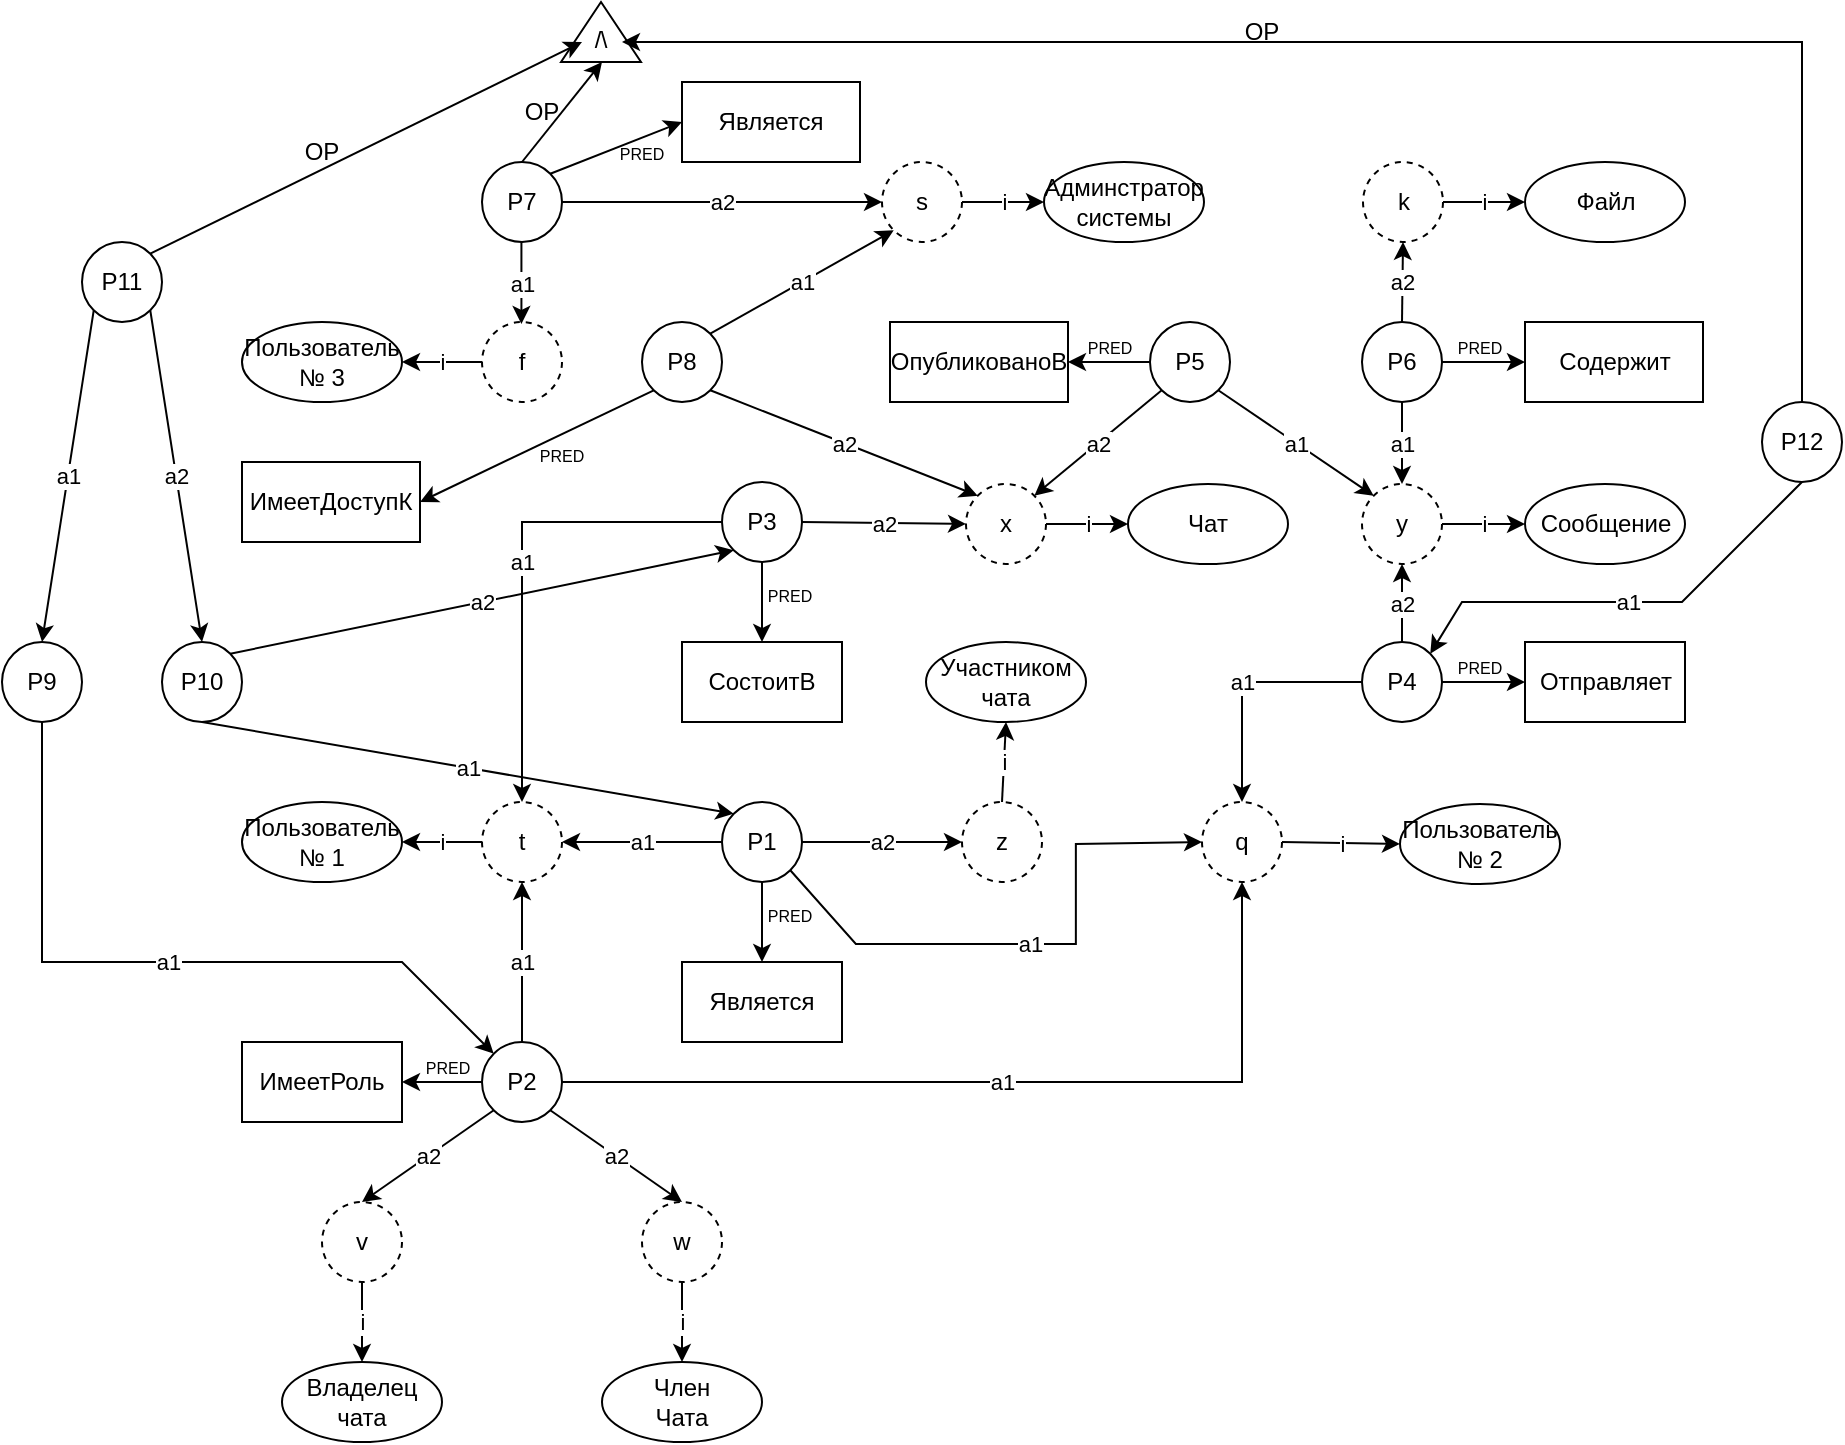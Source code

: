 <mxfile version="24.6.4" type="github">
  <diagram name="Страница — 1" id="cL5zYSq91LqEgFXlHr-6">
    <mxGraphModel dx="1815" dy="1712" grid="1" gridSize="10" guides="1" tooltips="1" connect="1" arrows="1" fold="1" page="1" pageScale="1" pageWidth="827" pageHeight="1169" math="0" shadow="0">
      <root>
        <mxCell id="0" />
        <mxCell id="1" parent="0" />
        <mxCell id="UkgyCMBPWVlgfMoJ2rd4-1" value="Пользователь&lt;br&gt;№ 1" style="ellipse;whiteSpace=wrap;html=1;" vertex="1" parent="1">
          <mxGeometry x="-520" y="-650" width="80" height="40" as="geometry" />
        </mxCell>
        <mxCell id="UkgyCMBPWVlgfMoJ2rd4-2" value="" style="endArrow=classic;html=1;rounded=0;entryX=1;entryY=0.5;entryDx=0;entryDy=0;exitX=0;exitY=0.5;exitDx=0;exitDy=0;" edge="1" parent="1" source="UkgyCMBPWVlgfMoJ2rd4-4" target="UkgyCMBPWVlgfMoJ2rd4-1">
          <mxGeometry relative="1" as="geometry">
            <mxPoint x="-460" y="-590" as="sourcePoint" />
            <mxPoint x="-360" y="-590" as="targetPoint" />
          </mxGeometry>
        </mxCell>
        <mxCell id="UkgyCMBPWVlgfMoJ2rd4-3" value="i" style="edgeLabel;resizable=0;html=1;;align=center;verticalAlign=middle;" connectable="0" vertex="1" parent="UkgyCMBPWVlgfMoJ2rd4-2">
          <mxGeometry relative="1" as="geometry" />
        </mxCell>
        <mxCell id="UkgyCMBPWVlgfMoJ2rd4-4" value="t" style="ellipse;whiteSpace=wrap;html=1;align=center;dashed=1;" vertex="1" parent="1">
          <mxGeometry x="-400" y="-650" width="40" height="40" as="geometry" />
        </mxCell>
        <mxCell id="UkgyCMBPWVlgfMoJ2rd4-5" value="P1" style="ellipse;whiteSpace=wrap;html=1;" vertex="1" parent="1">
          <mxGeometry x="-280" y="-650" width="40" height="40" as="geometry" />
        </mxCell>
        <mxCell id="UkgyCMBPWVlgfMoJ2rd4-6" value="Является" style="rounded=0;whiteSpace=wrap;html=1;" vertex="1" parent="1">
          <mxGeometry x="-300" y="-570" width="80" height="40" as="geometry" />
        </mxCell>
        <mxCell id="UkgyCMBPWVlgfMoJ2rd4-7" value="" style="endArrow=classic;html=1;rounded=0;" edge="1" parent="1">
          <mxGeometry width="50" height="50" relative="1" as="geometry">
            <mxPoint x="-260" y="-610" as="sourcePoint" />
            <mxPoint x="-260" y="-570" as="targetPoint" />
          </mxGeometry>
        </mxCell>
        <mxCell id="UkgyCMBPWVlgfMoJ2rd4-8" value="&lt;font style=&quot;font-size: 8px;&quot;&gt;PRED&lt;/font&gt;" style="text;html=1;align=center;verticalAlign=middle;whiteSpace=wrap;rounded=0;" vertex="1" parent="1">
          <mxGeometry x="-276" y="-609" width="60" height="30" as="geometry" />
        </mxCell>
        <mxCell id="UkgyCMBPWVlgfMoJ2rd4-9" value="Участником чата" style="ellipse;whiteSpace=wrap;html=1;" vertex="1" parent="1">
          <mxGeometry x="-178" y="-730" width="80" height="40" as="geometry" />
        </mxCell>
        <mxCell id="UkgyCMBPWVlgfMoJ2rd4-10" value="" style="endArrow=classic;html=1;rounded=0;exitX=0.5;exitY=0;exitDx=0;exitDy=0;entryX=0.5;entryY=1;entryDx=0;entryDy=0;" edge="1" parent="1" source="UkgyCMBPWVlgfMoJ2rd4-12" target="UkgyCMBPWVlgfMoJ2rd4-9">
          <mxGeometry relative="1" as="geometry">
            <mxPoint x="18.5" y="-580" as="sourcePoint" />
            <mxPoint x="-50" y="-630" as="targetPoint" />
          </mxGeometry>
        </mxCell>
        <mxCell id="UkgyCMBPWVlgfMoJ2rd4-11" value="i" style="edgeLabel;resizable=0;html=1;;align=center;verticalAlign=middle;" connectable="0" vertex="1" parent="UkgyCMBPWVlgfMoJ2rd4-10">
          <mxGeometry relative="1" as="geometry" />
        </mxCell>
        <mxCell id="UkgyCMBPWVlgfMoJ2rd4-12" value="z" style="ellipse;whiteSpace=wrap;html=1;align=center;dashed=1;" vertex="1" parent="1">
          <mxGeometry x="-160" y="-650" width="40" height="40" as="geometry" />
        </mxCell>
        <mxCell id="UkgyCMBPWVlgfMoJ2rd4-13" value="" style="endArrow=classic;html=1;rounded=0;entryX=1;entryY=0.5;entryDx=0;entryDy=0;exitX=0;exitY=0.5;exitDx=0;exitDy=0;" edge="1" parent="1" source="UkgyCMBPWVlgfMoJ2rd4-5">
          <mxGeometry relative="1" as="geometry">
            <mxPoint x="-325" y="-670" as="sourcePoint" />
            <mxPoint x="-360" y="-630" as="targetPoint" />
            <Array as="points" />
          </mxGeometry>
        </mxCell>
        <mxCell id="UkgyCMBPWVlgfMoJ2rd4-14" value="a1" style="edgeLabel;resizable=0;html=1;;align=center;verticalAlign=middle;" connectable="0" vertex="1" parent="UkgyCMBPWVlgfMoJ2rd4-13">
          <mxGeometry relative="1" as="geometry" />
        </mxCell>
        <mxCell id="UkgyCMBPWVlgfMoJ2rd4-15" value="" style="endArrow=classic;html=1;rounded=0;entryX=0;entryY=0.5;entryDx=0;entryDy=0;exitX=1;exitY=0.5;exitDx=0;exitDy=0;" edge="1" parent="1" source="UkgyCMBPWVlgfMoJ2rd4-5" target="UkgyCMBPWVlgfMoJ2rd4-12">
          <mxGeometry relative="1" as="geometry">
            <mxPoint x="-240" y="-610" as="sourcePoint" />
            <mxPoint x="-160" y="-610" as="targetPoint" />
          </mxGeometry>
        </mxCell>
        <mxCell id="UkgyCMBPWVlgfMoJ2rd4-16" value="a2" style="edgeLabel;resizable=0;html=1;;align=center;verticalAlign=middle;" connectable="0" vertex="1" parent="UkgyCMBPWVlgfMoJ2rd4-15">
          <mxGeometry relative="1" as="geometry" />
        </mxCell>
        <mxCell id="UkgyCMBPWVlgfMoJ2rd4-17" value="P2" style="ellipse;whiteSpace=wrap;html=1;" vertex="1" parent="1">
          <mxGeometry x="-400" y="-530" width="40" height="40" as="geometry" />
        </mxCell>
        <mxCell id="UkgyCMBPWVlgfMoJ2rd4-18" value="ИмеетРоль" style="rounded=0;whiteSpace=wrap;html=1;" vertex="1" parent="1">
          <mxGeometry x="-520" y="-530" width="80" height="40" as="geometry" />
        </mxCell>
        <mxCell id="UkgyCMBPWVlgfMoJ2rd4-19" value="" style="endArrow=classic;html=1;rounded=0;exitX=0;exitY=0.5;exitDx=0;exitDy=0;entryX=1;entryY=0.5;entryDx=0;entryDy=0;" edge="1" parent="1" source="UkgyCMBPWVlgfMoJ2rd4-17" target="UkgyCMBPWVlgfMoJ2rd4-18">
          <mxGeometry width="50" height="50" relative="1" as="geometry">
            <mxPoint x="-420" y="-419" as="sourcePoint" />
            <mxPoint x="-420" y="-379" as="targetPoint" />
          </mxGeometry>
        </mxCell>
        <mxCell id="UkgyCMBPWVlgfMoJ2rd4-20" value="&lt;font style=&quot;font-size: 8px;&quot;&gt;PRED&lt;/font&gt;" style="text;html=1;align=center;verticalAlign=middle;whiteSpace=wrap;rounded=0;" vertex="1" parent="1">
          <mxGeometry x="-447" y="-533" width="60" height="30" as="geometry" />
        </mxCell>
        <mxCell id="UkgyCMBPWVlgfMoJ2rd4-21" value="" style="endArrow=classic;html=1;rounded=0;entryX=0.5;entryY=1;entryDx=0;entryDy=0;exitX=0.5;exitY=0;exitDx=0;exitDy=0;" edge="1" parent="1" source="UkgyCMBPWVlgfMoJ2rd4-17" target="UkgyCMBPWVlgfMoJ2rd4-4">
          <mxGeometry relative="1" as="geometry">
            <mxPoint x="-307" y="-470.42" as="sourcePoint" />
            <mxPoint x="-387" y="-470.42" as="targetPoint" />
            <Array as="points" />
          </mxGeometry>
        </mxCell>
        <mxCell id="UkgyCMBPWVlgfMoJ2rd4-22" value="a1" style="edgeLabel;resizable=0;html=1;;align=center;verticalAlign=middle;" connectable="0" vertex="1" parent="UkgyCMBPWVlgfMoJ2rd4-21">
          <mxGeometry relative="1" as="geometry" />
        </mxCell>
        <mxCell id="UkgyCMBPWVlgfMoJ2rd4-23" value="Владелец&lt;br&gt;чата" style="ellipse;whiteSpace=wrap;html=1;" vertex="1" parent="1">
          <mxGeometry x="-500" y="-370" width="80" height="40" as="geometry" />
        </mxCell>
        <mxCell id="UkgyCMBPWVlgfMoJ2rd4-24" value="" style="endArrow=classic;html=1;rounded=0;exitX=0.5;exitY=1;exitDx=0;exitDy=0;entryX=0.5;entryY=0;entryDx=0;entryDy=0;" edge="1" parent="1" source="UkgyCMBPWVlgfMoJ2rd4-26" target="UkgyCMBPWVlgfMoJ2rd4-23">
          <mxGeometry relative="1" as="geometry">
            <mxPoint x="-59" y="-340" as="sourcePoint" />
            <mxPoint x="-319" y="-390" as="targetPoint" />
          </mxGeometry>
        </mxCell>
        <mxCell id="UkgyCMBPWVlgfMoJ2rd4-25" value="i" style="edgeLabel;resizable=0;html=1;;align=center;verticalAlign=middle;" connectable="0" vertex="1" parent="UkgyCMBPWVlgfMoJ2rd4-24">
          <mxGeometry relative="1" as="geometry" />
        </mxCell>
        <mxCell id="UkgyCMBPWVlgfMoJ2rd4-26" value="v" style="ellipse;whiteSpace=wrap;html=1;align=center;dashed=1;" vertex="1" parent="1">
          <mxGeometry x="-480" y="-450" width="40" height="40" as="geometry" />
        </mxCell>
        <mxCell id="UkgyCMBPWVlgfMoJ2rd4-27" value="" style="endArrow=classic;html=1;rounded=0;entryX=0.5;entryY=0;entryDx=0;entryDy=0;exitX=0;exitY=1;exitDx=0;exitDy=0;" edge="1" parent="1" source="UkgyCMBPWVlgfMoJ2rd4-17" target="UkgyCMBPWVlgfMoJ2rd4-26">
          <mxGeometry relative="1" as="geometry">
            <mxPoint x="-370" y="-480" as="sourcePoint" />
            <mxPoint x="-150" y="-490" as="targetPoint" />
          </mxGeometry>
        </mxCell>
        <mxCell id="UkgyCMBPWVlgfMoJ2rd4-28" value="a2" style="edgeLabel;resizable=0;html=1;;align=center;verticalAlign=middle;" connectable="0" vertex="1" parent="UkgyCMBPWVlgfMoJ2rd4-27">
          <mxGeometry relative="1" as="geometry" />
        </mxCell>
        <mxCell id="UkgyCMBPWVlgfMoJ2rd4-29" value="P3" style="ellipse;whiteSpace=wrap;html=1;" vertex="1" parent="1">
          <mxGeometry x="-280" y="-810" width="40" height="40" as="geometry" />
        </mxCell>
        <mxCell id="UkgyCMBPWVlgfMoJ2rd4-30" value="СостоитВ" style="rounded=0;whiteSpace=wrap;html=1;" vertex="1" parent="1">
          <mxGeometry x="-300" y="-730" width="80" height="40" as="geometry" />
        </mxCell>
        <mxCell id="UkgyCMBPWVlgfMoJ2rd4-31" value="" style="endArrow=classic;html=1;rounded=0;" edge="1" parent="1">
          <mxGeometry width="50" height="50" relative="1" as="geometry">
            <mxPoint x="-260" y="-770" as="sourcePoint" />
            <mxPoint x="-260" y="-730" as="targetPoint" />
          </mxGeometry>
        </mxCell>
        <mxCell id="UkgyCMBPWVlgfMoJ2rd4-32" value="&lt;font style=&quot;font-size: 8px;&quot;&gt;PRED&lt;/font&gt;" style="text;html=1;align=center;verticalAlign=middle;whiteSpace=wrap;rounded=0;" vertex="1" parent="1">
          <mxGeometry x="-276" y="-769" width="60" height="30" as="geometry" />
        </mxCell>
        <mxCell id="UkgyCMBPWVlgfMoJ2rd4-33" value="Чат" style="ellipse;whiteSpace=wrap;html=1;" vertex="1" parent="1">
          <mxGeometry x="-77" y="-809" width="80" height="40" as="geometry" />
        </mxCell>
        <mxCell id="UkgyCMBPWVlgfMoJ2rd4-34" value="" style="endArrow=classic;html=1;rounded=0;exitX=1;exitY=0.5;exitDx=0;exitDy=0;" edge="1" parent="1" source="UkgyCMBPWVlgfMoJ2rd4-36">
          <mxGeometry relative="1" as="geometry">
            <mxPoint x="183" y="-739" as="sourcePoint" />
            <mxPoint x="-77" y="-789" as="targetPoint" />
          </mxGeometry>
        </mxCell>
        <mxCell id="UkgyCMBPWVlgfMoJ2rd4-35" value="i" style="edgeLabel;resizable=0;html=1;;align=center;verticalAlign=middle;" connectable="0" vertex="1" parent="UkgyCMBPWVlgfMoJ2rd4-34">
          <mxGeometry relative="1" as="geometry" />
        </mxCell>
        <mxCell id="UkgyCMBPWVlgfMoJ2rd4-36" value="x" style="ellipse;whiteSpace=wrap;html=1;align=center;dashed=1;" vertex="1" parent="1">
          <mxGeometry x="-158" y="-809" width="40" height="40" as="geometry" />
        </mxCell>
        <mxCell id="UkgyCMBPWVlgfMoJ2rd4-37" value="" style="endArrow=classic;html=1;rounded=0;entryX=0;entryY=0.5;entryDx=0;entryDy=0;exitX=1;exitY=0.5;exitDx=0;exitDy=0;" edge="1" parent="1" source="UkgyCMBPWVlgfMoJ2rd4-29" target="UkgyCMBPWVlgfMoJ2rd4-36">
          <mxGeometry relative="1" as="geometry">
            <mxPoint x="-228" y="-810" as="sourcePoint" />
            <mxPoint x="-148" y="-810" as="targetPoint" />
          </mxGeometry>
        </mxCell>
        <mxCell id="UkgyCMBPWVlgfMoJ2rd4-38" value="a2" style="edgeLabel;resizable=0;html=1;;align=center;verticalAlign=middle;" connectable="0" vertex="1" parent="UkgyCMBPWVlgfMoJ2rd4-37">
          <mxGeometry relative="1" as="geometry" />
        </mxCell>
        <mxCell id="UkgyCMBPWVlgfMoJ2rd4-39" value="" style="endArrow=classic;html=1;rounded=0;entryX=0.5;entryY=0;entryDx=0;entryDy=0;exitX=0;exitY=0.5;exitDx=0;exitDy=0;" edge="1" parent="1" source="UkgyCMBPWVlgfMoJ2rd4-29" target="UkgyCMBPWVlgfMoJ2rd4-4">
          <mxGeometry relative="1" as="geometry">
            <mxPoint x="-307" y="-790.42" as="sourcePoint" />
            <mxPoint x="-387" y="-790.42" as="targetPoint" />
            <Array as="points">
              <mxPoint x="-380" y="-790" />
            </Array>
          </mxGeometry>
        </mxCell>
        <mxCell id="UkgyCMBPWVlgfMoJ2rd4-40" value="a1" style="edgeLabel;resizable=0;html=1;;align=center;verticalAlign=middle;" connectable="0" vertex="1" parent="UkgyCMBPWVlgfMoJ2rd4-39">
          <mxGeometry relative="1" as="geometry" />
        </mxCell>
        <mxCell id="UkgyCMBPWVlgfMoJ2rd4-41" value="Пользователь&lt;br&gt;№ 2" style="ellipse;whiteSpace=wrap;html=1;" vertex="1" parent="1">
          <mxGeometry x="59" y="-649" width="80" height="40" as="geometry" />
        </mxCell>
        <mxCell id="UkgyCMBPWVlgfMoJ2rd4-42" value="" style="endArrow=classic;html=1;rounded=0;entryX=0;entryY=0.5;entryDx=0;entryDy=0;exitX=1;exitY=0.5;exitDx=0;exitDy=0;" edge="1" parent="1" source="UkgyCMBPWVlgfMoJ2rd4-44" target="UkgyCMBPWVlgfMoJ2rd4-41">
          <mxGeometry relative="1" as="geometry">
            <mxPoint x="70" y="-589" as="sourcePoint" />
            <mxPoint x="170" y="-589" as="targetPoint" />
          </mxGeometry>
        </mxCell>
        <mxCell id="UkgyCMBPWVlgfMoJ2rd4-43" value="i" style="edgeLabel;resizable=0;html=1;;align=center;verticalAlign=middle;" connectable="0" vertex="1" parent="UkgyCMBPWVlgfMoJ2rd4-42">
          <mxGeometry relative="1" as="geometry" />
        </mxCell>
        <mxCell id="UkgyCMBPWVlgfMoJ2rd4-44" value="q" style="ellipse;whiteSpace=wrap;html=1;align=center;dashed=1;" vertex="1" parent="1">
          <mxGeometry x="-40" y="-650" width="40" height="40" as="geometry" />
        </mxCell>
        <mxCell id="UkgyCMBPWVlgfMoJ2rd4-45" value="" style="endArrow=classic;html=1;rounded=0;entryX=0;entryY=0.5;entryDx=0;entryDy=0;exitX=1;exitY=1;exitDx=0;exitDy=0;" edge="1" parent="1" source="UkgyCMBPWVlgfMoJ2rd4-5" target="UkgyCMBPWVlgfMoJ2rd4-44">
          <mxGeometry relative="1" as="geometry">
            <mxPoint x="-268.928" y="-614.858" as="sourcePoint" />
            <mxPoint x="-63.07" y="-629" as="targetPoint" />
            <Array as="points">
              <mxPoint x="-213.07" y="-579" />
              <mxPoint x="-103.07" y="-579" />
              <mxPoint x="-103.07" y="-629" />
            </Array>
          </mxGeometry>
        </mxCell>
        <mxCell id="UkgyCMBPWVlgfMoJ2rd4-46" value="a1" style="edgeLabel;resizable=0;html=1;;align=center;verticalAlign=middle;" connectable="0" vertex="1" parent="UkgyCMBPWVlgfMoJ2rd4-45">
          <mxGeometry relative="1" as="geometry" />
        </mxCell>
        <mxCell id="UkgyCMBPWVlgfMoJ2rd4-51" value="" style="endArrow=classic;html=1;rounded=0;entryX=0.5;entryY=1;entryDx=0;entryDy=0;exitX=1;exitY=0.5;exitDx=0;exitDy=0;" edge="1" parent="1" source="UkgyCMBPWVlgfMoJ2rd4-17" target="UkgyCMBPWVlgfMoJ2rd4-44">
          <mxGeometry relative="1" as="geometry">
            <mxPoint y="-530" as="sourcePoint" />
            <mxPoint x="-80" y="-530" as="targetPoint" />
            <Array as="points">
              <mxPoint x="-150" y="-510" />
              <mxPoint x="-20" y="-510" />
            </Array>
          </mxGeometry>
        </mxCell>
        <mxCell id="UkgyCMBPWVlgfMoJ2rd4-52" value="a1" style="edgeLabel;resizable=0;html=1;;align=center;verticalAlign=middle;" connectable="0" vertex="1" parent="UkgyCMBPWVlgfMoJ2rd4-51">
          <mxGeometry relative="1" as="geometry" />
        </mxCell>
        <mxCell id="UkgyCMBPWVlgfMoJ2rd4-53" value="Член&lt;br&gt;Чата" style="ellipse;whiteSpace=wrap;html=1;" vertex="1" parent="1">
          <mxGeometry x="-340" y="-370" width="80" height="40" as="geometry" />
        </mxCell>
        <mxCell id="UkgyCMBPWVlgfMoJ2rd4-54" value="" style="endArrow=classic;html=1;rounded=0;exitX=0.5;exitY=1;exitDx=0;exitDy=0;entryX=0.5;entryY=0;entryDx=0;entryDy=0;" edge="1" parent="1" source="UkgyCMBPWVlgfMoJ2rd4-56" target="UkgyCMBPWVlgfMoJ2rd4-53">
          <mxGeometry relative="1" as="geometry">
            <mxPoint x="101" y="-340" as="sourcePoint" />
            <mxPoint x="-159" y="-390" as="targetPoint" />
          </mxGeometry>
        </mxCell>
        <mxCell id="UkgyCMBPWVlgfMoJ2rd4-55" value="i" style="edgeLabel;resizable=0;html=1;;align=center;verticalAlign=middle;" connectable="0" vertex="1" parent="UkgyCMBPWVlgfMoJ2rd4-54">
          <mxGeometry relative="1" as="geometry" />
        </mxCell>
        <mxCell id="UkgyCMBPWVlgfMoJ2rd4-56" value="w" style="ellipse;whiteSpace=wrap;html=1;align=center;dashed=1;" vertex="1" parent="1">
          <mxGeometry x="-320" y="-450" width="40" height="40" as="geometry" />
        </mxCell>
        <mxCell id="UkgyCMBPWVlgfMoJ2rd4-57" value="" style="endArrow=classic;html=1;rounded=0;entryX=0.5;entryY=0;entryDx=0;entryDy=0;exitX=1;exitY=1;exitDx=0;exitDy=0;" edge="1" parent="1" target="UkgyCMBPWVlgfMoJ2rd4-56" source="UkgyCMBPWVlgfMoJ2rd4-17">
          <mxGeometry relative="1" as="geometry">
            <mxPoint x="-234" y="-496" as="sourcePoint" />
            <mxPoint x="10" y="-490" as="targetPoint" />
          </mxGeometry>
        </mxCell>
        <mxCell id="UkgyCMBPWVlgfMoJ2rd4-58" value="a2" style="edgeLabel;resizable=0;html=1;;align=center;verticalAlign=middle;" connectable="0" vertex="1" parent="UkgyCMBPWVlgfMoJ2rd4-57">
          <mxGeometry relative="1" as="geometry" />
        </mxCell>
        <mxCell id="UkgyCMBPWVlgfMoJ2rd4-59" value="P4" style="ellipse;whiteSpace=wrap;html=1;" vertex="1" parent="1">
          <mxGeometry x="40" y="-730" width="40" height="40" as="geometry" />
        </mxCell>
        <mxCell id="UkgyCMBPWVlgfMoJ2rd4-60" value="" style="endArrow=classic;html=1;rounded=0;entryX=0;entryY=0.5;entryDx=0;entryDy=0;exitX=1;exitY=0.5;exitDx=0;exitDy=0;" edge="1" parent="1" source="UkgyCMBPWVlgfMoJ2rd4-59" target="UkgyCMBPWVlgfMoJ2rd4-62">
          <mxGeometry width="50" height="50" relative="1" as="geometry">
            <mxPoint x="30" y="-880" as="sourcePoint" />
            <mxPoint x="127" y="-938" as="targetPoint" />
          </mxGeometry>
        </mxCell>
        <mxCell id="UkgyCMBPWVlgfMoJ2rd4-61" value="&lt;font style=&quot;font-size: 8px;&quot;&gt;PRED&lt;/font&gt;" style="text;html=1;align=center;verticalAlign=middle;whiteSpace=wrap;rounded=0;" vertex="1" parent="1">
          <mxGeometry x="69" y="-733" width="60" height="30" as="geometry" />
        </mxCell>
        <mxCell id="UkgyCMBPWVlgfMoJ2rd4-62" value="Отправляет" style="rounded=0;whiteSpace=wrap;html=1;" vertex="1" parent="1">
          <mxGeometry x="121.5" y="-730" width="80" height="40" as="geometry" />
        </mxCell>
        <mxCell id="UkgyCMBPWVlgfMoJ2rd4-63" value="Сообщение" style="ellipse;whiteSpace=wrap;html=1;" vertex="1" parent="1">
          <mxGeometry x="121.5" y="-809" width="80" height="40" as="geometry" />
        </mxCell>
        <mxCell id="UkgyCMBPWVlgfMoJ2rd4-64" value="" style="endArrow=classic;html=1;rounded=0;entryX=0;entryY=0.5;entryDx=0;entryDy=0;exitX=1;exitY=0.5;exitDx=0;exitDy=0;" edge="1" parent="1" source="UkgyCMBPWVlgfMoJ2rd4-66" target="UkgyCMBPWVlgfMoJ2rd4-63">
          <mxGeometry relative="1" as="geometry">
            <mxPoint x="-20" y="-749" as="sourcePoint" />
            <mxPoint x="-40" y="-789" as="targetPoint" />
          </mxGeometry>
        </mxCell>
        <mxCell id="UkgyCMBPWVlgfMoJ2rd4-65" value="i" style="edgeLabel;resizable=0;html=1;;align=center;verticalAlign=middle;" connectable="0" vertex="1" parent="UkgyCMBPWVlgfMoJ2rd4-64">
          <mxGeometry relative="1" as="geometry" />
        </mxCell>
        <mxCell id="UkgyCMBPWVlgfMoJ2rd4-66" value="y" style="ellipse;whiteSpace=wrap;html=1;align=center;dashed=1;" vertex="1" parent="1">
          <mxGeometry x="40" y="-809" width="40" height="40" as="geometry" />
        </mxCell>
        <mxCell id="UkgyCMBPWVlgfMoJ2rd4-67" value="" style="endArrow=classic;html=1;rounded=0;entryX=0.5;entryY=1;entryDx=0;entryDy=0;exitX=0.5;exitY=0;exitDx=0;exitDy=0;" edge="1" parent="1" source="UkgyCMBPWVlgfMoJ2rd4-59" target="UkgyCMBPWVlgfMoJ2rd4-66">
          <mxGeometry relative="1" as="geometry">
            <mxPoint x="134.5" y="-441" as="sourcePoint" />
            <mxPoint x="181.5" y="-579" as="targetPoint" />
          </mxGeometry>
        </mxCell>
        <mxCell id="UkgyCMBPWVlgfMoJ2rd4-68" value="a2" style="edgeLabel;resizable=0;html=1;;align=center;verticalAlign=middle;" connectable="0" vertex="1" parent="UkgyCMBPWVlgfMoJ2rd4-67">
          <mxGeometry relative="1" as="geometry" />
        </mxCell>
        <mxCell id="UkgyCMBPWVlgfMoJ2rd4-70" value="" style="endArrow=classic;html=1;rounded=0;entryX=0.5;entryY=0;entryDx=0;entryDy=0;exitX=0;exitY=0.5;exitDx=0;exitDy=0;" edge="1" parent="1" source="UkgyCMBPWVlgfMoJ2rd4-59" target="UkgyCMBPWVlgfMoJ2rd4-44">
          <mxGeometry relative="1" as="geometry">
            <mxPoint x="20" y="-703" as="sourcePoint" />
            <mxPoint x="-60" y="-703" as="targetPoint" />
            <Array as="points">
              <mxPoint x="-20" y="-710" />
            </Array>
          </mxGeometry>
        </mxCell>
        <mxCell id="UkgyCMBPWVlgfMoJ2rd4-71" value="a1" style="edgeLabel;resizable=0;html=1;;align=center;verticalAlign=middle;" connectable="0" vertex="1" parent="UkgyCMBPWVlgfMoJ2rd4-70">
          <mxGeometry relative="1" as="geometry" />
        </mxCell>
        <mxCell id="UkgyCMBPWVlgfMoJ2rd4-72" value="P5" style="ellipse;whiteSpace=wrap;html=1;" vertex="1" parent="1">
          <mxGeometry x="-66" y="-890" width="40" height="40" as="geometry" />
        </mxCell>
        <mxCell id="UkgyCMBPWVlgfMoJ2rd4-73" value="" style="endArrow=classic;html=1;rounded=0;entryX=1;entryY=0.5;entryDx=0;entryDy=0;exitX=0;exitY=0.5;exitDx=0;exitDy=0;" edge="1" parent="1" source="UkgyCMBPWVlgfMoJ2rd4-72" target="UkgyCMBPWVlgfMoJ2rd4-75">
          <mxGeometry width="50" height="50" relative="1" as="geometry">
            <mxPoint x="4" y="-1037" as="sourcePoint" />
            <mxPoint x="101" y="-1095" as="targetPoint" />
          </mxGeometry>
        </mxCell>
        <mxCell id="UkgyCMBPWVlgfMoJ2rd4-74" value="&lt;font style=&quot;font-size: 8px;&quot;&gt;PRED&lt;/font&gt;" style="text;html=1;align=center;verticalAlign=middle;whiteSpace=wrap;rounded=0;" vertex="1" parent="1">
          <mxGeometry x="-116" y="-893" width="60" height="30" as="geometry" />
        </mxCell>
        <mxCell id="UkgyCMBPWVlgfMoJ2rd4-75" value="ОпубликованоВ" style="rounded=0;whiteSpace=wrap;html=1;" vertex="1" parent="1">
          <mxGeometry x="-196" y="-890" width="89" height="40" as="geometry" />
        </mxCell>
        <mxCell id="UkgyCMBPWVlgfMoJ2rd4-76" value="" style="endArrow=classic;html=1;rounded=0;entryX=0;entryY=0;entryDx=0;entryDy=0;exitX=1;exitY=1;exitDx=0;exitDy=0;" edge="1" parent="1" source="UkgyCMBPWVlgfMoJ2rd4-72" target="UkgyCMBPWVlgfMoJ2rd4-66">
          <mxGeometry relative="1" as="geometry">
            <mxPoint x="121.5" y="-870.29" as="sourcePoint" />
            <mxPoint x="41.5" y="-870.29" as="targetPoint" />
            <Array as="points" />
          </mxGeometry>
        </mxCell>
        <mxCell id="UkgyCMBPWVlgfMoJ2rd4-77" value="a1" style="edgeLabel;resizable=0;html=1;;align=center;verticalAlign=middle;" connectable="0" vertex="1" parent="UkgyCMBPWVlgfMoJ2rd4-76">
          <mxGeometry relative="1" as="geometry" />
        </mxCell>
        <mxCell id="UkgyCMBPWVlgfMoJ2rd4-78" value="" style="endArrow=classic;html=1;rounded=0;entryX=1;entryY=0;entryDx=0;entryDy=0;exitX=0;exitY=1;exitDx=0;exitDy=0;" edge="1" parent="1" source="UkgyCMBPWVlgfMoJ2rd4-72" target="UkgyCMBPWVlgfMoJ2rd4-36">
          <mxGeometry relative="1" as="geometry">
            <mxPoint x="-240" y="-820" as="sourcePoint" />
            <mxPoint x="-160" y="-820" as="targetPoint" />
          </mxGeometry>
        </mxCell>
        <mxCell id="UkgyCMBPWVlgfMoJ2rd4-79" value="a2" style="edgeLabel;resizable=0;html=1;;align=center;verticalAlign=middle;" connectable="0" vertex="1" parent="UkgyCMBPWVlgfMoJ2rd4-78">
          <mxGeometry relative="1" as="geometry" />
        </mxCell>
        <mxCell id="UkgyCMBPWVlgfMoJ2rd4-80" value="P6" style="ellipse;whiteSpace=wrap;html=1;" vertex="1" parent="1">
          <mxGeometry x="40" y="-890" width="40" height="40" as="geometry" />
        </mxCell>
        <mxCell id="UkgyCMBPWVlgfMoJ2rd4-81" value="Содержит" style="rounded=0;whiteSpace=wrap;html=1;" vertex="1" parent="1">
          <mxGeometry x="121.5" y="-890" width="89" height="40" as="geometry" />
        </mxCell>
        <mxCell id="UkgyCMBPWVlgfMoJ2rd4-82" value="Файл" style="ellipse;whiteSpace=wrap;html=1;" vertex="1" parent="1">
          <mxGeometry x="121.5" y="-970" width="80" height="40" as="geometry" />
        </mxCell>
        <mxCell id="UkgyCMBPWVlgfMoJ2rd4-83" value="" style="endArrow=classic;html=1;rounded=0;exitX=1;exitY=0.5;exitDx=0;exitDy=0;" edge="1" parent="1" source="UkgyCMBPWVlgfMoJ2rd4-85">
          <mxGeometry relative="1" as="geometry">
            <mxPoint x="381.5" y="-900" as="sourcePoint" />
            <mxPoint x="121.5" y="-950" as="targetPoint" />
          </mxGeometry>
        </mxCell>
        <mxCell id="UkgyCMBPWVlgfMoJ2rd4-84" value="i" style="edgeLabel;resizable=0;html=1;;align=center;verticalAlign=middle;" connectable="0" vertex="1" parent="UkgyCMBPWVlgfMoJ2rd4-83">
          <mxGeometry relative="1" as="geometry" />
        </mxCell>
        <mxCell id="UkgyCMBPWVlgfMoJ2rd4-85" value="k" style="ellipse;whiteSpace=wrap;html=1;align=center;dashed=1;" vertex="1" parent="1">
          <mxGeometry x="40.5" y="-970" width="40" height="40" as="geometry" />
        </mxCell>
        <mxCell id="UkgyCMBPWVlgfMoJ2rd4-86" value="" style="endArrow=classic;html=1;rounded=0;entryX=0.5;entryY=0;entryDx=0;entryDy=0;exitX=0.5;exitY=1;exitDx=0;exitDy=0;" edge="1" parent="1" source="UkgyCMBPWVlgfMoJ2rd4-80" target="UkgyCMBPWVlgfMoJ2rd4-66">
          <mxGeometry relative="1" as="geometry">
            <mxPoint x="-22" y="-846" as="sourcePoint" />
            <mxPoint x="56" y="-793" as="targetPoint" />
            <Array as="points" />
          </mxGeometry>
        </mxCell>
        <mxCell id="UkgyCMBPWVlgfMoJ2rd4-87" value="a1" style="edgeLabel;resizable=0;html=1;;align=center;verticalAlign=middle;" connectable="0" vertex="1" parent="UkgyCMBPWVlgfMoJ2rd4-86">
          <mxGeometry relative="1" as="geometry" />
        </mxCell>
        <mxCell id="UkgyCMBPWVlgfMoJ2rd4-88" value="" style="endArrow=classic;html=1;rounded=0;entryX=0.5;entryY=1;entryDx=0;entryDy=0;exitX=0.5;exitY=0;exitDx=0;exitDy=0;" edge="1" parent="1" source="UkgyCMBPWVlgfMoJ2rd4-80" target="UkgyCMBPWVlgfMoJ2rd4-85">
          <mxGeometry relative="1" as="geometry">
            <mxPoint x="-50" y="-846" as="sourcePoint" />
            <mxPoint x="-114" y="-793" as="targetPoint" />
          </mxGeometry>
        </mxCell>
        <mxCell id="UkgyCMBPWVlgfMoJ2rd4-89" value="a2" style="edgeLabel;resizable=0;html=1;;align=center;verticalAlign=middle;" connectable="0" vertex="1" parent="UkgyCMBPWVlgfMoJ2rd4-88">
          <mxGeometry relative="1" as="geometry" />
        </mxCell>
        <mxCell id="UkgyCMBPWVlgfMoJ2rd4-90" value="&lt;font style=&quot;font-size: 8px;&quot;&gt;PRED&lt;/font&gt;" style="text;html=1;align=center;verticalAlign=middle;whiteSpace=wrap;rounded=0;" vertex="1" parent="1">
          <mxGeometry x="69" y="-893" width="60" height="30" as="geometry" />
        </mxCell>
        <mxCell id="UkgyCMBPWVlgfMoJ2rd4-91" value="" style="endArrow=classic;html=1;rounded=0;entryX=0;entryY=0.5;entryDx=0;entryDy=0;exitX=1;exitY=0.5;exitDx=0;exitDy=0;" edge="1" parent="1" source="UkgyCMBPWVlgfMoJ2rd4-80" target="UkgyCMBPWVlgfMoJ2rd4-81">
          <mxGeometry width="50" height="50" relative="1" as="geometry">
            <mxPoint x="-80" y="-790" as="sourcePoint" />
            <mxPoint x="-30" y="-840" as="targetPoint" />
          </mxGeometry>
        </mxCell>
        <mxCell id="UkgyCMBPWVlgfMoJ2rd4-92" value="Пользователь&lt;br&gt;№ 3" style="ellipse;whiteSpace=wrap;html=1;" vertex="1" parent="1">
          <mxGeometry x="-520" y="-890" width="80" height="40" as="geometry" />
        </mxCell>
        <mxCell id="UkgyCMBPWVlgfMoJ2rd4-93" value="" style="endArrow=classic;html=1;rounded=0;entryX=1;entryY=0.5;entryDx=0;entryDy=0;exitX=0;exitY=0.5;exitDx=0;exitDy=0;" edge="1" parent="1" source="UkgyCMBPWVlgfMoJ2rd4-95" target="UkgyCMBPWVlgfMoJ2rd4-92">
          <mxGeometry relative="1" as="geometry">
            <mxPoint x="-460" y="-830" as="sourcePoint" />
            <mxPoint x="-360" y="-830" as="targetPoint" />
          </mxGeometry>
        </mxCell>
        <mxCell id="UkgyCMBPWVlgfMoJ2rd4-94" value="i" style="edgeLabel;resizable=0;html=1;;align=center;verticalAlign=middle;" connectable="0" vertex="1" parent="UkgyCMBPWVlgfMoJ2rd4-93">
          <mxGeometry relative="1" as="geometry" />
        </mxCell>
        <mxCell id="UkgyCMBPWVlgfMoJ2rd4-95" value="f" style="ellipse;whiteSpace=wrap;html=1;align=center;dashed=1;" vertex="1" parent="1">
          <mxGeometry x="-400" y="-890" width="40" height="40" as="geometry" />
        </mxCell>
        <mxCell id="UkgyCMBPWVlgfMoJ2rd4-96" value="P7" style="ellipse;whiteSpace=wrap;html=1;" vertex="1" parent="1">
          <mxGeometry x="-400" y="-970" width="40" height="40" as="geometry" />
        </mxCell>
        <mxCell id="UkgyCMBPWVlgfMoJ2rd4-97" value="Админстратор&lt;br&gt;системы" style="ellipse;whiteSpace=wrap;html=1;" vertex="1" parent="1">
          <mxGeometry x="-119" y="-970" width="80" height="40" as="geometry" />
        </mxCell>
        <mxCell id="UkgyCMBPWVlgfMoJ2rd4-98" value="" style="endArrow=classic;html=1;rounded=0;exitX=1;exitY=0.5;exitDx=0;exitDy=0;" edge="1" parent="1" source="UkgyCMBPWVlgfMoJ2rd4-100">
          <mxGeometry relative="1" as="geometry">
            <mxPoint x="141" y="-900" as="sourcePoint" />
            <mxPoint x="-119" y="-950" as="targetPoint" />
          </mxGeometry>
        </mxCell>
        <mxCell id="UkgyCMBPWVlgfMoJ2rd4-99" value="i" style="edgeLabel;resizable=0;html=1;;align=center;verticalAlign=middle;" connectable="0" vertex="1" parent="UkgyCMBPWVlgfMoJ2rd4-98">
          <mxGeometry relative="1" as="geometry" />
        </mxCell>
        <mxCell id="UkgyCMBPWVlgfMoJ2rd4-100" value="s" style="ellipse;whiteSpace=wrap;html=1;align=center;dashed=1;" vertex="1" parent="1">
          <mxGeometry x="-200" y="-970" width="40" height="40" as="geometry" />
        </mxCell>
        <mxCell id="UkgyCMBPWVlgfMoJ2rd4-101" value="P8" style="ellipse;whiteSpace=wrap;html=1;" vertex="1" parent="1">
          <mxGeometry x="-320" y="-890" width="40" height="40" as="geometry" />
        </mxCell>
        <mxCell id="UkgyCMBPWVlgfMoJ2rd4-102" value="ИмеетДоступК" style="rounded=0;whiteSpace=wrap;html=1;" vertex="1" parent="1">
          <mxGeometry x="-520" y="-820" width="89" height="40" as="geometry" />
        </mxCell>
        <mxCell id="UkgyCMBPWVlgfMoJ2rd4-103" value="" style="endArrow=classic;html=1;rounded=0;entryX=1;entryY=0.5;entryDx=0;entryDy=0;exitX=0;exitY=1;exitDx=0;exitDy=0;" edge="1" parent="1" source="UkgyCMBPWVlgfMoJ2rd4-101" target="UkgyCMBPWVlgfMoJ2rd4-102">
          <mxGeometry width="50" height="50" relative="1" as="geometry">
            <mxPoint x="-271" y="-853" as="sourcePoint" />
            <mxPoint x="-221" y="-903" as="targetPoint" />
          </mxGeometry>
        </mxCell>
        <mxCell id="UkgyCMBPWVlgfMoJ2rd4-104" value="&lt;font style=&quot;font-size: 8px;&quot;&gt;PRED&lt;/font&gt;" style="text;html=1;align=center;verticalAlign=middle;whiteSpace=wrap;rounded=0;" vertex="1" parent="1">
          <mxGeometry x="-390" y="-839" width="60" height="30" as="geometry" />
        </mxCell>
        <mxCell id="UkgyCMBPWVlgfMoJ2rd4-107" value="" style="endArrow=classic;html=1;rounded=0;entryX=0.5;entryY=0;entryDx=0;entryDy=0;exitX=0.5;exitY=1;exitDx=0;exitDy=0;" edge="1" parent="1">
          <mxGeometry relative="1" as="geometry">
            <mxPoint x="-380.29" y="-930" as="sourcePoint" />
            <mxPoint x="-380.29" y="-889" as="targetPoint" />
            <Array as="points" />
          </mxGeometry>
        </mxCell>
        <mxCell id="UkgyCMBPWVlgfMoJ2rd4-108" value="a1" style="edgeLabel;resizable=0;html=1;;align=center;verticalAlign=middle;" connectable="0" vertex="1" parent="UkgyCMBPWVlgfMoJ2rd4-107">
          <mxGeometry relative="1" as="geometry" />
        </mxCell>
        <mxCell id="UkgyCMBPWVlgfMoJ2rd4-109" value="" style="endArrow=classic;html=1;rounded=0;entryX=0;entryY=0.5;entryDx=0;entryDy=0;exitX=1;exitY=0.5;exitDx=0;exitDy=0;" edge="1" parent="1" source="UkgyCMBPWVlgfMoJ2rd4-96" target="UkgyCMBPWVlgfMoJ2rd4-100">
          <mxGeometry relative="1" as="geometry">
            <mxPoint x="-290" y="-940" as="sourcePoint" />
            <mxPoint x="-289" y="-980" as="targetPoint" />
          </mxGeometry>
        </mxCell>
        <mxCell id="UkgyCMBPWVlgfMoJ2rd4-110" value="a2" style="edgeLabel;resizable=0;html=1;;align=center;verticalAlign=middle;" connectable="0" vertex="1" parent="UkgyCMBPWVlgfMoJ2rd4-109">
          <mxGeometry relative="1" as="geometry" />
        </mxCell>
        <mxCell id="UkgyCMBPWVlgfMoJ2rd4-111" value="" style="endArrow=classic;html=1;rounded=0;exitX=1;exitY=0;exitDx=0;exitDy=0;entryX=0;entryY=1;entryDx=0;entryDy=0;" edge="1" parent="1" source="UkgyCMBPWVlgfMoJ2rd4-101" target="UkgyCMBPWVlgfMoJ2rd4-100">
          <mxGeometry relative="1" as="geometry">
            <mxPoint x="-22" y="-846" as="sourcePoint" />
            <mxPoint x="-260" y="-890" as="targetPoint" />
            <Array as="points" />
          </mxGeometry>
        </mxCell>
        <mxCell id="UkgyCMBPWVlgfMoJ2rd4-112" value="a1" style="edgeLabel;resizable=0;html=1;;align=center;verticalAlign=middle;" connectable="0" vertex="1" parent="UkgyCMBPWVlgfMoJ2rd4-111">
          <mxGeometry relative="1" as="geometry" />
        </mxCell>
        <mxCell id="UkgyCMBPWVlgfMoJ2rd4-113" value="" style="endArrow=classic;html=1;rounded=0;entryX=0;entryY=0;entryDx=0;entryDy=0;exitX=1;exitY=1;exitDx=0;exitDy=0;" edge="1" parent="1" source="UkgyCMBPWVlgfMoJ2rd4-101" target="UkgyCMBPWVlgfMoJ2rd4-36">
          <mxGeometry relative="1" as="geometry">
            <mxPoint x="-50" y="-846" as="sourcePoint" />
            <mxPoint x="-114" y="-793" as="targetPoint" />
          </mxGeometry>
        </mxCell>
        <mxCell id="UkgyCMBPWVlgfMoJ2rd4-114" value="a2" style="edgeLabel;resizable=0;html=1;;align=center;verticalAlign=middle;" connectable="0" vertex="1" parent="UkgyCMBPWVlgfMoJ2rd4-113">
          <mxGeometry relative="1" as="geometry" />
        </mxCell>
        <mxCell id="UkgyCMBPWVlgfMoJ2rd4-117" value="P9" style="ellipse;whiteSpace=wrap;html=1;" vertex="1" parent="1">
          <mxGeometry x="-640" y="-730" width="40" height="40" as="geometry" />
        </mxCell>
        <mxCell id="UkgyCMBPWVlgfMoJ2rd4-118" value="P10" style="ellipse;whiteSpace=wrap;html=1;" vertex="1" parent="1">
          <mxGeometry x="-560" y="-730" width="40" height="40" as="geometry" />
        </mxCell>
        <mxCell id="UkgyCMBPWVlgfMoJ2rd4-119" value="" style="endArrow=classic;html=1;rounded=0;entryX=0;entryY=0;entryDx=0;entryDy=0;exitX=0.5;exitY=1;exitDx=0;exitDy=0;" edge="1" parent="1" source="UkgyCMBPWVlgfMoJ2rd4-118" target="UkgyCMBPWVlgfMoJ2rd4-5">
          <mxGeometry relative="1" as="geometry">
            <mxPoint x="-540" y="-650" as="sourcePoint" />
            <mxPoint x="-440.69" y="-679" as="targetPoint" />
            <Array as="points" />
          </mxGeometry>
        </mxCell>
        <mxCell id="UkgyCMBPWVlgfMoJ2rd4-120" value="a1" style="edgeLabel;resizable=0;html=1;;align=center;verticalAlign=middle;" connectable="0" vertex="1" parent="UkgyCMBPWVlgfMoJ2rd4-119">
          <mxGeometry relative="1" as="geometry" />
        </mxCell>
        <mxCell id="UkgyCMBPWVlgfMoJ2rd4-121" value="" style="endArrow=classic;html=1;rounded=0;exitX=1;exitY=0;exitDx=0;exitDy=0;entryX=0;entryY=1;entryDx=0;entryDy=0;" edge="1" parent="1" source="UkgyCMBPWVlgfMoJ2rd4-118" target="UkgyCMBPWVlgfMoJ2rd4-29">
          <mxGeometry relative="1" as="geometry">
            <mxPoint x="-276" y="-846" as="sourcePoint" />
            <mxPoint x="-480" y="-720" as="targetPoint" />
          </mxGeometry>
        </mxCell>
        <mxCell id="UkgyCMBPWVlgfMoJ2rd4-122" value="a2" style="edgeLabel;resizable=0;html=1;;align=center;verticalAlign=middle;" connectable="0" vertex="1" parent="UkgyCMBPWVlgfMoJ2rd4-121">
          <mxGeometry relative="1" as="geometry" />
        </mxCell>
        <mxCell id="UkgyCMBPWVlgfMoJ2rd4-123" value="" style="endArrow=classic;html=1;rounded=0;exitX=0.5;exitY=1;exitDx=0;exitDy=0;entryX=0;entryY=0;entryDx=0;entryDy=0;" edge="1" parent="1" source="UkgyCMBPWVlgfMoJ2rd4-117" target="UkgyCMBPWVlgfMoJ2rd4-17">
          <mxGeometry relative="1" as="geometry">
            <mxPoint x="-710" y="-570" as="sourcePoint" />
            <mxPoint x="-618" y="-622" as="targetPoint" />
            <Array as="points">
              <mxPoint x="-620" y="-570" />
              <mxPoint x="-440" y="-570" />
            </Array>
          </mxGeometry>
        </mxCell>
        <mxCell id="UkgyCMBPWVlgfMoJ2rd4-124" value="a1" style="edgeLabel;resizable=0;html=1;;align=center;verticalAlign=middle;" connectable="0" vertex="1" parent="UkgyCMBPWVlgfMoJ2rd4-123">
          <mxGeometry relative="1" as="geometry" />
        </mxCell>
        <mxCell id="UkgyCMBPWVlgfMoJ2rd4-125" value="P11" style="ellipse;whiteSpace=wrap;html=1;" vertex="1" parent="1">
          <mxGeometry x="-600" y="-930" width="40" height="40" as="geometry" />
        </mxCell>
        <mxCell id="UkgyCMBPWVlgfMoJ2rd4-126" value="" style="endArrow=classic;html=1;rounded=0;entryX=0.5;entryY=0;entryDx=0;entryDy=0;exitX=0;exitY=1;exitDx=0;exitDy=0;" edge="1" parent="1" source="UkgyCMBPWVlgfMoJ2rd4-125" target="UkgyCMBPWVlgfMoJ2rd4-117">
          <mxGeometry relative="1" as="geometry">
            <mxPoint x="-530" y="-680" as="sourcePoint" />
            <mxPoint x="-264" y="-634" as="targetPoint" />
            <Array as="points" />
          </mxGeometry>
        </mxCell>
        <mxCell id="UkgyCMBPWVlgfMoJ2rd4-127" value="a1" style="edgeLabel;resizable=0;html=1;;align=center;verticalAlign=middle;" connectable="0" vertex="1" parent="UkgyCMBPWVlgfMoJ2rd4-126">
          <mxGeometry relative="1" as="geometry" />
        </mxCell>
        <mxCell id="UkgyCMBPWVlgfMoJ2rd4-128" value="" style="endArrow=classic;html=1;rounded=0;exitX=1;exitY=1;exitDx=0;exitDy=0;entryX=0.5;entryY=0;entryDx=0;entryDy=0;" edge="1" parent="1" source="UkgyCMBPWVlgfMoJ2rd4-125" target="UkgyCMBPWVlgfMoJ2rd4-118">
          <mxGeometry relative="1" as="geometry">
            <mxPoint x="-516" y="-714" as="sourcePoint" />
            <mxPoint x="-264" y="-766" as="targetPoint" />
          </mxGeometry>
        </mxCell>
        <mxCell id="UkgyCMBPWVlgfMoJ2rd4-129" value="a2" style="edgeLabel;resizable=0;html=1;;align=center;verticalAlign=middle;" connectable="0" vertex="1" parent="UkgyCMBPWVlgfMoJ2rd4-128">
          <mxGeometry relative="1" as="geometry" />
        </mxCell>
        <mxCell id="UkgyCMBPWVlgfMoJ2rd4-130" value="" style="group" vertex="1" connectable="0" parent="1">
          <mxGeometry x="-372" y="-1050" width="63" height="34" as="geometry" />
        </mxCell>
        <mxCell id="UkgyCMBPWVlgfMoJ2rd4-131" value="" style="verticalLabelPosition=bottom;verticalAlign=top;html=1;shape=mxgraph.basic.acute_triangle;dx=0.5;" vertex="1" parent="UkgyCMBPWVlgfMoJ2rd4-130">
          <mxGeometry x="11.5" width="40" height="30" as="geometry" />
        </mxCell>
        <mxCell id="UkgyCMBPWVlgfMoJ2rd4-132" value="" style="group" vertex="1" connectable="0" parent="UkgyCMBPWVlgfMoJ2rd4-130">
          <mxGeometry y="4" width="63" height="30" as="geometry" />
        </mxCell>
        <mxCell id="UkgyCMBPWVlgfMoJ2rd4-133" value="\" style="text;html=1;align=center;verticalAlign=middle;whiteSpace=wrap;rounded=0;" vertex="1" parent="UkgyCMBPWVlgfMoJ2rd4-132">
          <mxGeometry x="3" width="60" height="30" as="geometry" />
        </mxCell>
        <mxCell id="UkgyCMBPWVlgfMoJ2rd4-134" value="/" style="text;html=1;align=center;verticalAlign=middle;whiteSpace=wrap;rounded=0;" vertex="1" parent="UkgyCMBPWVlgfMoJ2rd4-132">
          <mxGeometry width="60" height="30" as="geometry" />
        </mxCell>
        <mxCell id="UkgyCMBPWVlgfMoJ2rd4-135" value="" style="endArrow=classic;html=1;rounded=0;exitX=1;exitY=0;exitDx=0;exitDy=0;entryX=0.367;entryY=0.533;entryDx=0;entryDy=0;entryPerimeter=0;" edge="1" parent="1" source="UkgyCMBPWVlgfMoJ2rd4-125" target="UkgyCMBPWVlgfMoJ2rd4-134">
          <mxGeometry width="50" height="50" relative="1" as="geometry">
            <mxPoint x="-550" y="-940" as="sourcePoint" />
            <mxPoint x="-500" y="-990" as="targetPoint" />
          </mxGeometry>
        </mxCell>
        <mxCell id="UkgyCMBPWVlgfMoJ2rd4-136" value="OP" style="text;html=1;align=center;verticalAlign=middle;whiteSpace=wrap;rounded=0;" vertex="1" parent="1">
          <mxGeometry x="-510" y="-990" width="60" height="30" as="geometry" />
        </mxCell>
        <mxCell id="UkgyCMBPWVlgfMoJ2rd4-137" value="P12" style="ellipse;whiteSpace=wrap;html=1;" vertex="1" parent="1">
          <mxGeometry x="240" y="-850" width="40" height="40" as="geometry" />
        </mxCell>
        <mxCell id="UkgyCMBPWVlgfMoJ2rd4-139" value="" style="endArrow=classic;html=1;rounded=0;entryX=1;entryY=0;entryDx=0;entryDy=0;exitX=0.5;exitY=1;exitDx=0;exitDy=0;" edge="1" parent="1" source="UkgyCMBPWVlgfMoJ2rd4-137" target="UkgyCMBPWVlgfMoJ2rd4-59">
          <mxGeometry relative="1" as="geometry">
            <mxPoint x="50" y="-700" as="sourcePoint" />
            <mxPoint x="-10" y="-640" as="targetPoint" />
            <Array as="points">
              <mxPoint x="200" y="-750" />
              <mxPoint x="90" y="-750" />
            </Array>
          </mxGeometry>
        </mxCell>
        <mxCell id="UkgyCMBPWVlgfMoJ2rd4-140" value="a1" style="edgeLabel;resizable=0;html=1;;align=center;verticalAlign=middle;" connectable="0" vertex="1" parent="UkgyCMBPWVlgfMoJ2rd4-139">
          <mxGeometry relative="1" as="geometry" />
        </mxCell>
        <mxCell id="UkgyCMBPWVlgfMoJ2rd4-141" value="" style="endArrow=classic;html=1;rounded=0;exitX=0.5;exitY=0;exitDx=0;exitDy=0;entryX=0.7;entryY=0.533;entryDx=0;entryDy=0;entryPerimeter=0;" edge="1" parent="1" source="UkgyCMBPWVlgfMoJ2rd4-137" target="UkgyCMBPWVlgfMoJ2rd4-134">
          <mxGeometry width="50" height="50" relative="1" as="geometry">
            <mxPoint x="3" y="-1004" as="sourcePoint" />
            <mxPoint x="219" y="-1110" as="targetPoint" />
            <Array as="points">
              <mxPoint x="260" y="-1030" />
            </Array>
          </mxGeometry>
        </mxCell>
        <mxCell id="UkgyCMBPWVlgfMoJ2rd4-142" value="" style="endArrow=classic;html=1;rounded=0;exitX=0.5;exitY=0;exitDx=0;exitDy=0;" edge="1" parent="1" source="UkgyCMBPWVlgfMoJ2rd4-96">
          <mxGeometry width="50" height="50" relative="1" as="geometry">
            <mxPoint x="-330" y="-960" as="sourcePoint" />
            <mxPoint x="-340" y="-1020" as="targetPoint" />
          </mxGeometry>
        </mxCell>
        <mxCell id="UkgyCMBPWVlgfMoJ2rd4-143" value="OP" style="text;html=1;align=center;verticalAlign=middle;whiteSpace=wrap;rounded=0;" vertex="1" parent="1">
          <mxGeometry x="-400" y="-1010" width="60" height="30" as="geometry" />
        </mxCell>
        <mxCell id="UkgyCMBPWVlgfMoJ2rd4-144" value="OP" style="text;html=1;align=center;verticalAlign=middle;whiteSpace=wrap;rounded=0;" vertex="1" parent="1">
          <mxGeometry x="-40" y="-1050" width="60" height="30" as="geometry" />
        </mxCell>
        <mxCell id="UkgyCMBPWVlgfMoJ2rd4-145" value="Является" style="rounded=0;whiteSpace=wrap;html=1;" vertex="1" parent="1">
          <mxGeometry x="-300" y="-1010" width="89" height="40" as="geometry" />
        </mxCell>
        <mxCell id="UkgyCMBPWVlgfMoJ2rd4-146" value="" style="endArrow=classic;html=1;rounded=0;entryX=0;entryY=0.5;entryDx=0;entryDy=0;exitX=1;exitY=0;exitDx=0;exitDy=0;" edge="1" parent="1" source="UkgyCMBPWVlgfMoJ2rd4-96" target="UkgyCMBPWVlgfMoJ2rd4-145">
          <mxGeometry width="50" height="50" relative="1" as="geometry">
            <mxPoint x="-304" y="-846" as="sourcePoint" />
            <mxPoint x="-421" y="-790" as="targetPoint" />
          </mxGeometry>
        </mxCell>
        <mxCell id="UkgyCMBPWVlgfMoJ2rd4-147" value="&lt;font style=&quot;font-size: 8px;&quot;&gt;PRED&lt;/font&gt;" style="text;html=1;align=center;verticalAlign=middle;whiteSpace=wrap;rounded=0;" vertex="1" parent="1">
          <mxGeometry x="-350" y="-990" width="60" height="30" as="geometry" />
        </mxCell>
      </root>
    </mxGraphModel>
  </diagram>
</mxfile>
